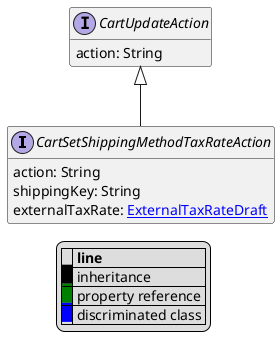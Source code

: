 @startuml

hide empty fields
hide empty methods
legend
|= |= line |
|<back:black>   </back>| inheritance |
|<back:green>   </back>| property reference |
|<back:blue>   </back>| discriminated class |
endlegend
interface CartSetShippingMethodTaxRateAction [[CartSetShippingMethodTaxRateAction.svg]] extends CartUpdateAction {
    action: String
    shippingKey: String
    externalTaxRate: [[ExternalTaxRateDraft.svg ExternalTaxRateDraft]]
}
interface CartUpdateAction [[CartUpdateAction.svg]]  {
    action: String
}





@enduml
